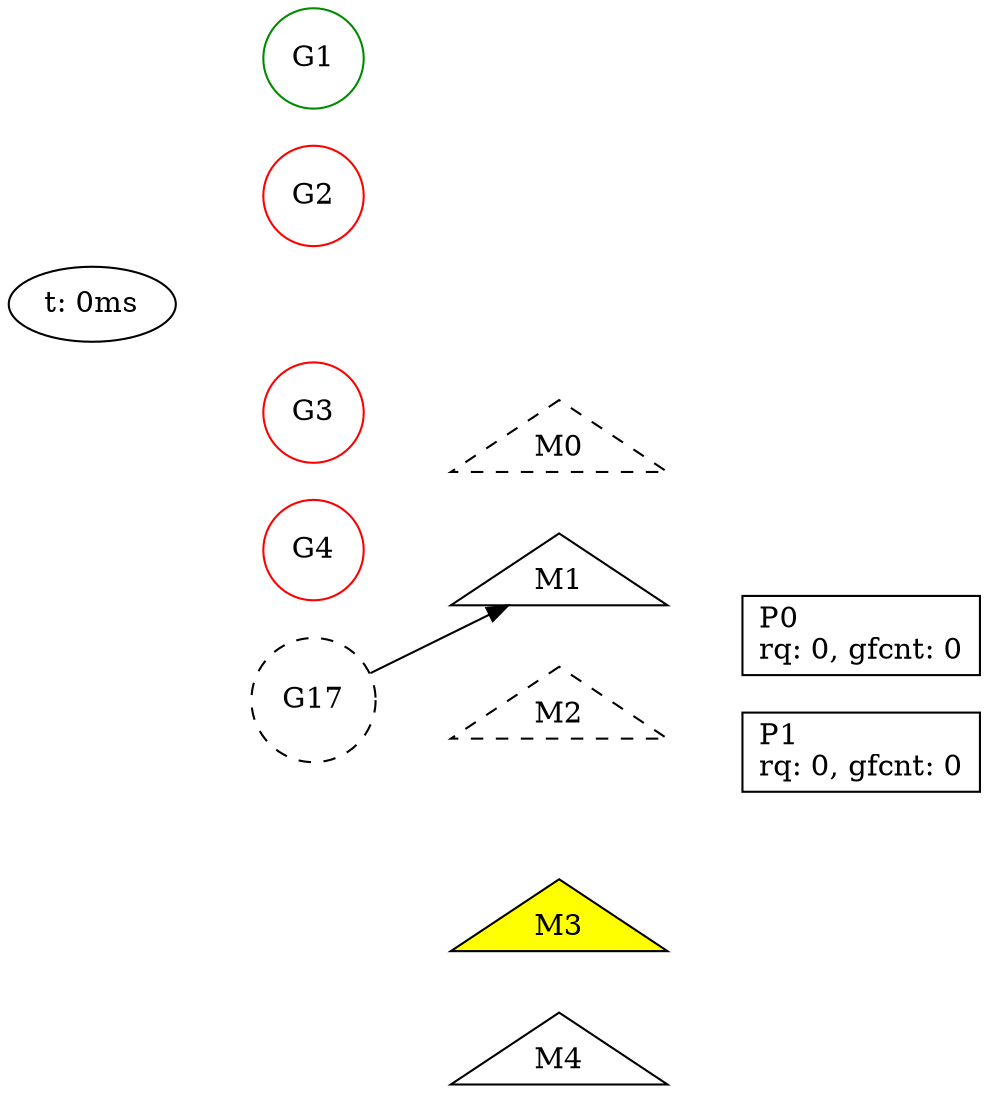 digraph{
	rankdir=LR;

	S0 [label = "t: 0ms"]

	P0 [label="P0\lrq: 0, gfcnt: 0\l", group=p, shape=box]
	P1 [label="P1\lrq: 0, gfcnt: 0\l", group=p, shape=box]
	G1 [label="G1", group=g, color=green4, shape=circle]
	G17 [label="G17", group=g, color=black, shape=circle, style=dashed]
	G2 [label="G2", group=g, color=red, shape=circle]
	G3 [label="G3", group=g, color=red, shape=circle]
	G4 [label="G4", group=g, color=red, shape=circle]
	M4 [label="M4", group=m, shape=triangle, fillcolor=white, style=filled]
	M3 [label="M3", group=m, shape=triangle, fillcolor=yellow , style=filled]
	M2 [label="M2", group=m, shape=triangle, fillcolor=white, style="dashed,filled"]
	M1 [label="M1", group=m, shape=triangle, fillcolor=white, style=filled]
	M0 [label="M0", group=m, shape=triangle, fillcolor=white, style="dashed,filled"]
	{rank=same; P0;P1;}
	{rank=same; M4;M3;M2;M1;M0;}
	{rank=same; G1;G17;G2;G3;G4;}
	S0 -> G1 [style=invis]
	S0 -> M0 [style=invis]
	S0 -> P0 [style=invis]
	G1 -> M0 [style=invis]
	M0 -> P0 [style=invis]
	G1 -> G2 [style=invis]
	G2 -> G3 [style=invis]
	G3 -> G4 [style=invis]
	G4 -> G17 [style=invis]
	P0 -> P1 [style=invis]
	M0 -> M1 [style=invis]
	M1 -> M2 [style=invis]
	M2 -> M3 [style=invis]
	M3 -> M4 [style=invis]
	G17 -> M1
	}
